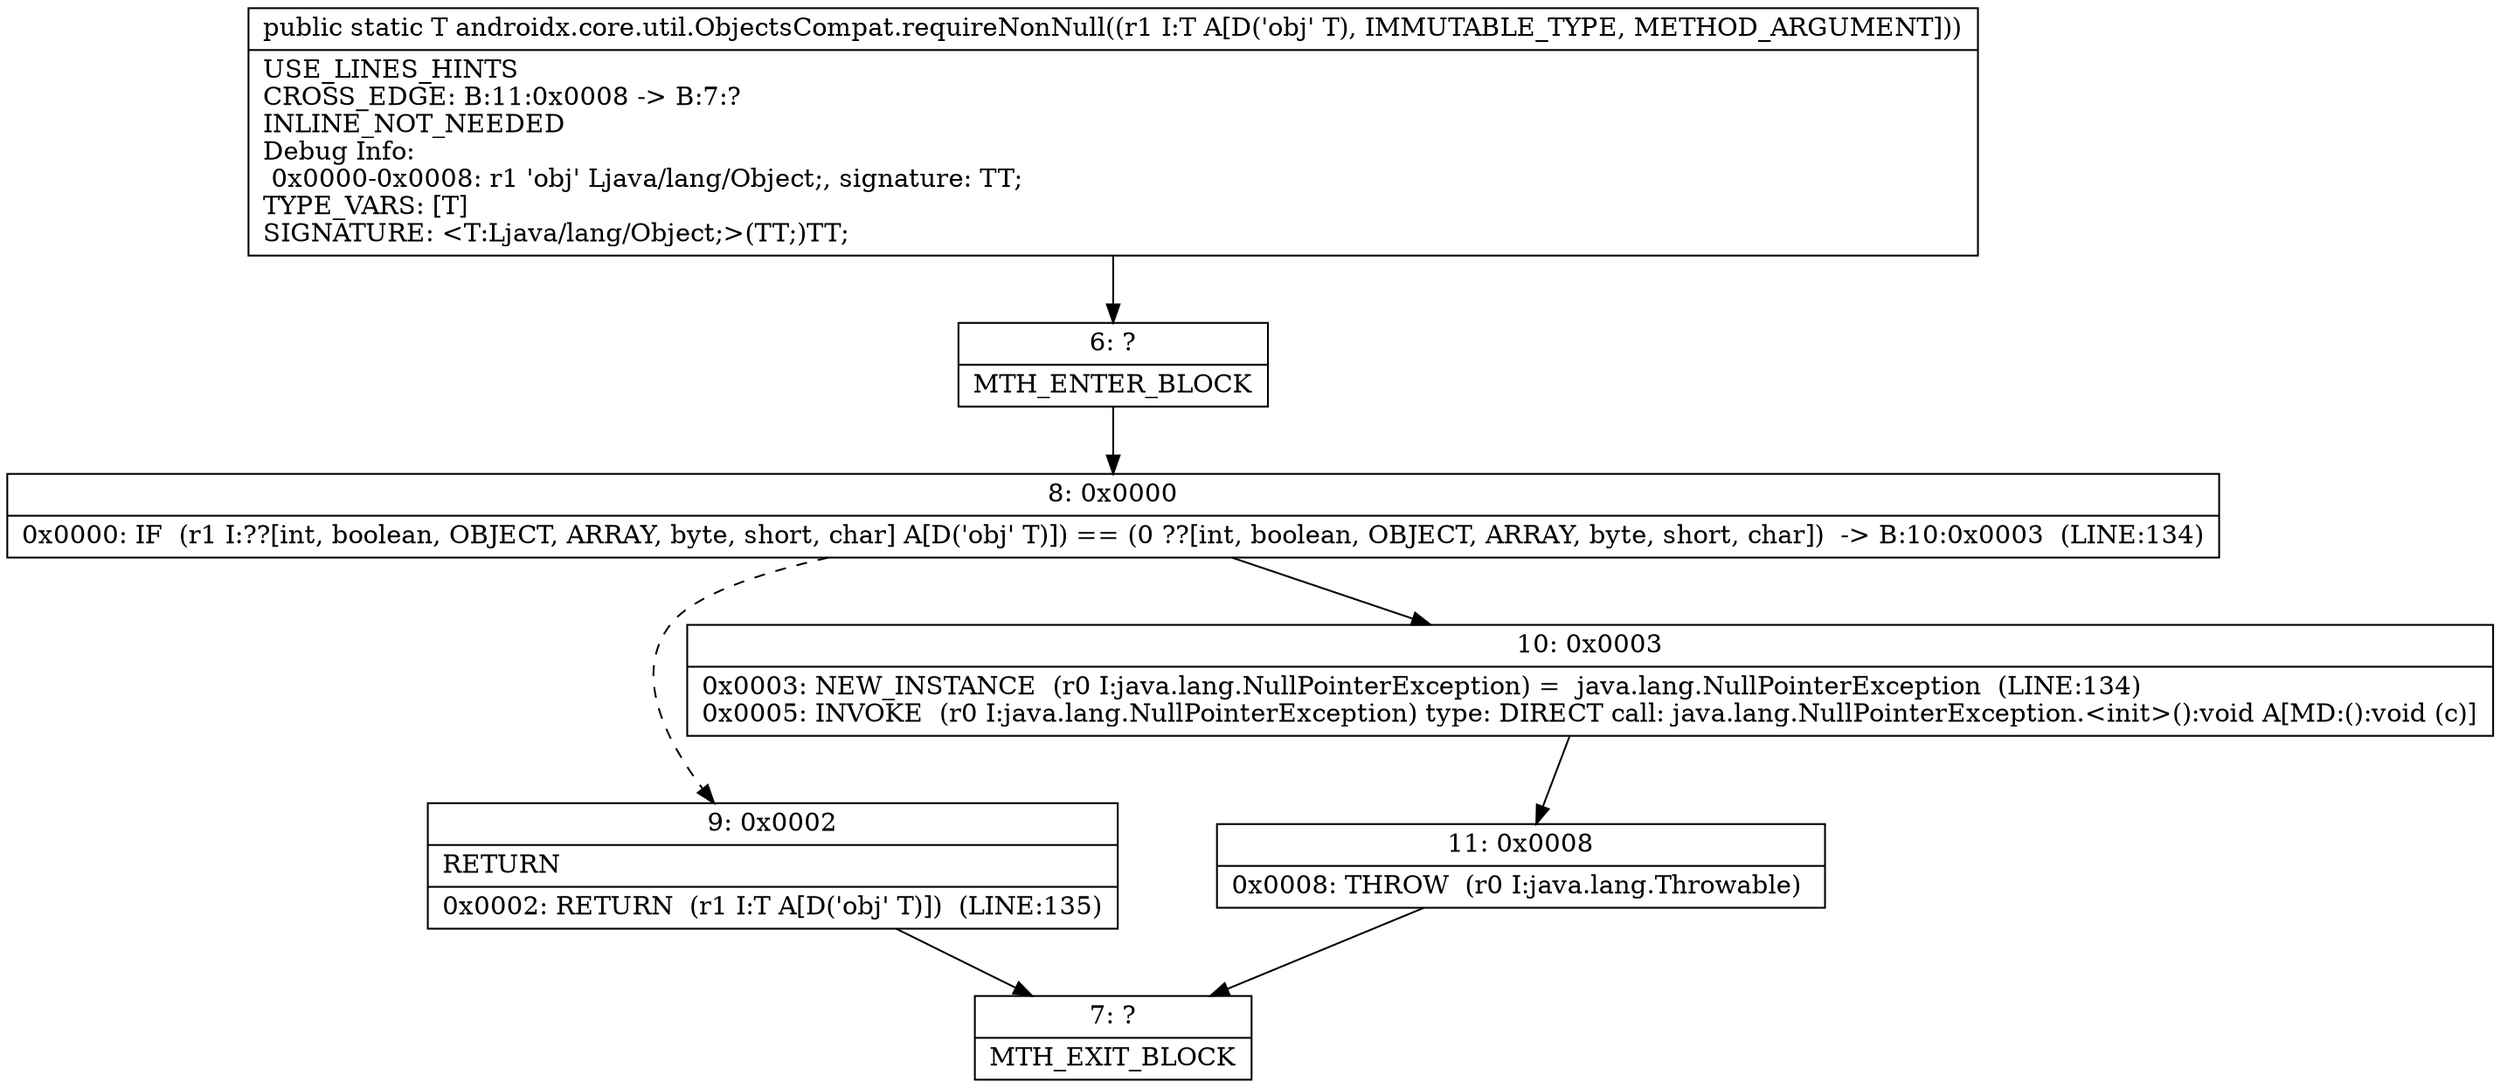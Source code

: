 digraph "CFG forandroidx.core.util.ObjectsCompat.requireNonNull(Ljava\/lang\/Object;)Ljava\/lang\/Object;" {
Node_6 [shape=record,label="{6\:\ ?|MTH_ENTER_BLOCK\l}"];
Node_8 [shape=record,label="{8\:\ 0x0000|0x0000: IF  (r1 I:??[int, boolean, OBJECT, ARRAY, byte, short, char] A[D('obj' T)]) == (0 ??[int, boolean, OBJECT, ARRAY, byte, short, char])  \-\> B:10:0x0003  (LINE:134)\l}"];
Node_9 [shape=record,label="{9\:\ 0x0002|RETURN\l|0x0002: RETURN  (r1 I:T A[D('obj' T)])  (LINE:135)\l}"];
Node_7 [shape=record,label="{7\:\ ?|MTH_EXIT_BLOCK\l}"];
Node_10 [shape=record,label="{10\:\ 0x0003|0x0003: NEW_INSTANCE  (r0 I:java.lang.NullPointerException) =  java.lang.NullPointerException  (LINE:134)\l0x0005: INVOKE  (r0 I:java.lang.NullPointerException) type: DIRECT call: java.lang.NullPointerException.\<init\>():void A[MD:():void (c)]\l}"];
Node_11 [shape=record,label="{11\:\ 0x0008|0x0008: THROW  (r0 I:java.lang.Throwable) \l}"];
MethodNode[shape=record,label="{public static T androidx.core.util.ObjectsCompat.requireNonNull((r1 I:T A[D('obj' T), IMMUTABLE_TYPE, METHOD_ARGUMENT]))  | USE_LINES_HINTS\lCROSS_EDGE: B:11:0x0008 \-\> B:7:?\lINLINE_NOT_NEEDED\lDebug Info:\l  0x0000\-0x0008: r1 'obj' Ljava\/lang\/Object;, signature: TT;\lTYPE_VARS: [T]\lSIGNATURE: \<T:Ljava\/lang\/Object;\>(TT;)TT;\l}"];
MethodNode -> Node_6;Node_6 -> Node_8;
Node_8 -> Node_9[style=dashed];
Node_8 -> Node_10;
Node_9 -> Node_7;
Node_10 -> Node_11;
Node_11 -> Node_7;
}

